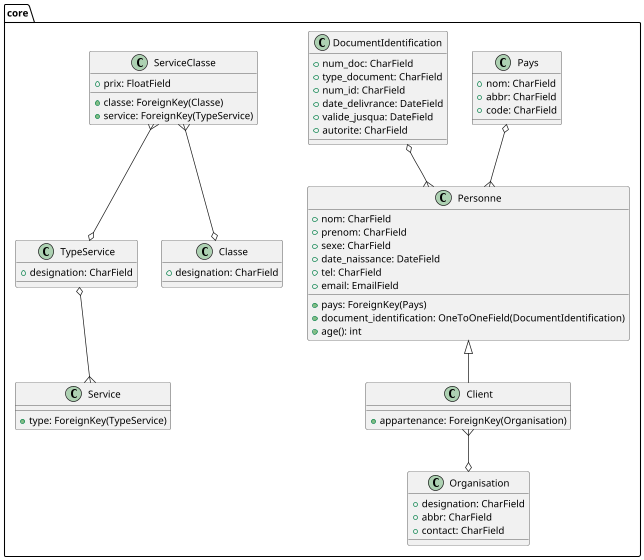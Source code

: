 @startuml core

scale 0.7

!define EntityType class
!define IdType Field
!define EnumType enum
!define RelatedType "1..1"
!define ForeignKeyType "1..*"

package "core" {

    EntityType Personne {
        +nom: CharField
        +prenom: CharField
        +sexe: CharField
        +date_naissance: DateField
        +pays: ForeignKey(Pays)
        +document_identification: OneToOneField(DocumentIdentification)
        +tel: CharField
        +email: EmailField
        +age(): int
    }

    EntityType Client  {
        +appartenance: ForeignKey(Organisation)
    }

    EntityType Organisation  {
        +designation: CharField
        +abbr: CharField
        +contact: CharField
    }

    EntityType DocumentIdentification  {
        +num_doc: CharField
        +type_document: CharField
        +num_id: CharField
        +date_delivrance: DateField
        +valide_jusqua: DateField
        +autorite: CharField
    }

    EntityType Pays {
        +nom: CharField
        +abbr: CharField
        +code: CharField
    }

    EntityType TypeService {
        +designation: CharField
    }

   EntityType  Service {
        +type: ForeignKey(TypeService)
    }

    EntityType Classe {
        +designation: CharField
    }

    EntityType ServiceClasse {
        +classe: ForeignKey(Classe)
        +service: ForeignKey(TypeService)
        +prix: FloatField
    }

    Client -up-|> Personne
    Personne }-up-o DocumentIdentification
    Personne }-up-o Pays
    Client }--o Organisation
    Service }-up-o TypeService
    ServiceClasse }--o Classe
    ServiceClasse }--o TypeService

}

@enduml

